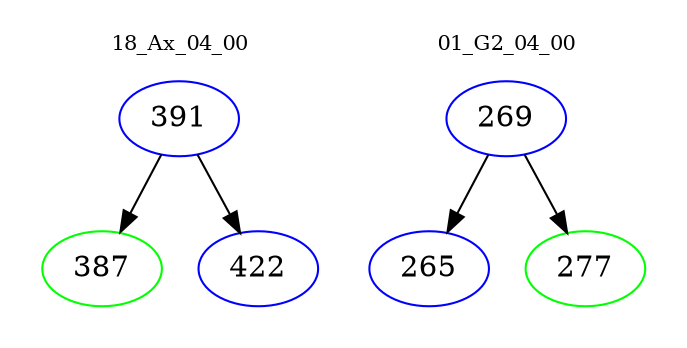 digraph{
subgraph cluster_0 {
color = white
label = "18_Ax_04_00";
fontsize=10;
T0_391 [label="391", color="blue"]
T0_391 -> T0_387 [color="black"]
T0_387 [label="387", color="green"]
T0_391 -> T0_422 [color="black"]
T0_422 [label="422", color="blue"]
}
subgraph cluster_1 {
color = white
label = "01_G2_04_00";
fontsize=10;
T1_269 [label="269", color="blue"]
T1_269 -> T1_265 [color="black"]
T1_265 [label="265", color="blue"]
T1_269 -> T1_277 [color="black"]
T1_277 [label="277", color="green"]
}
}

